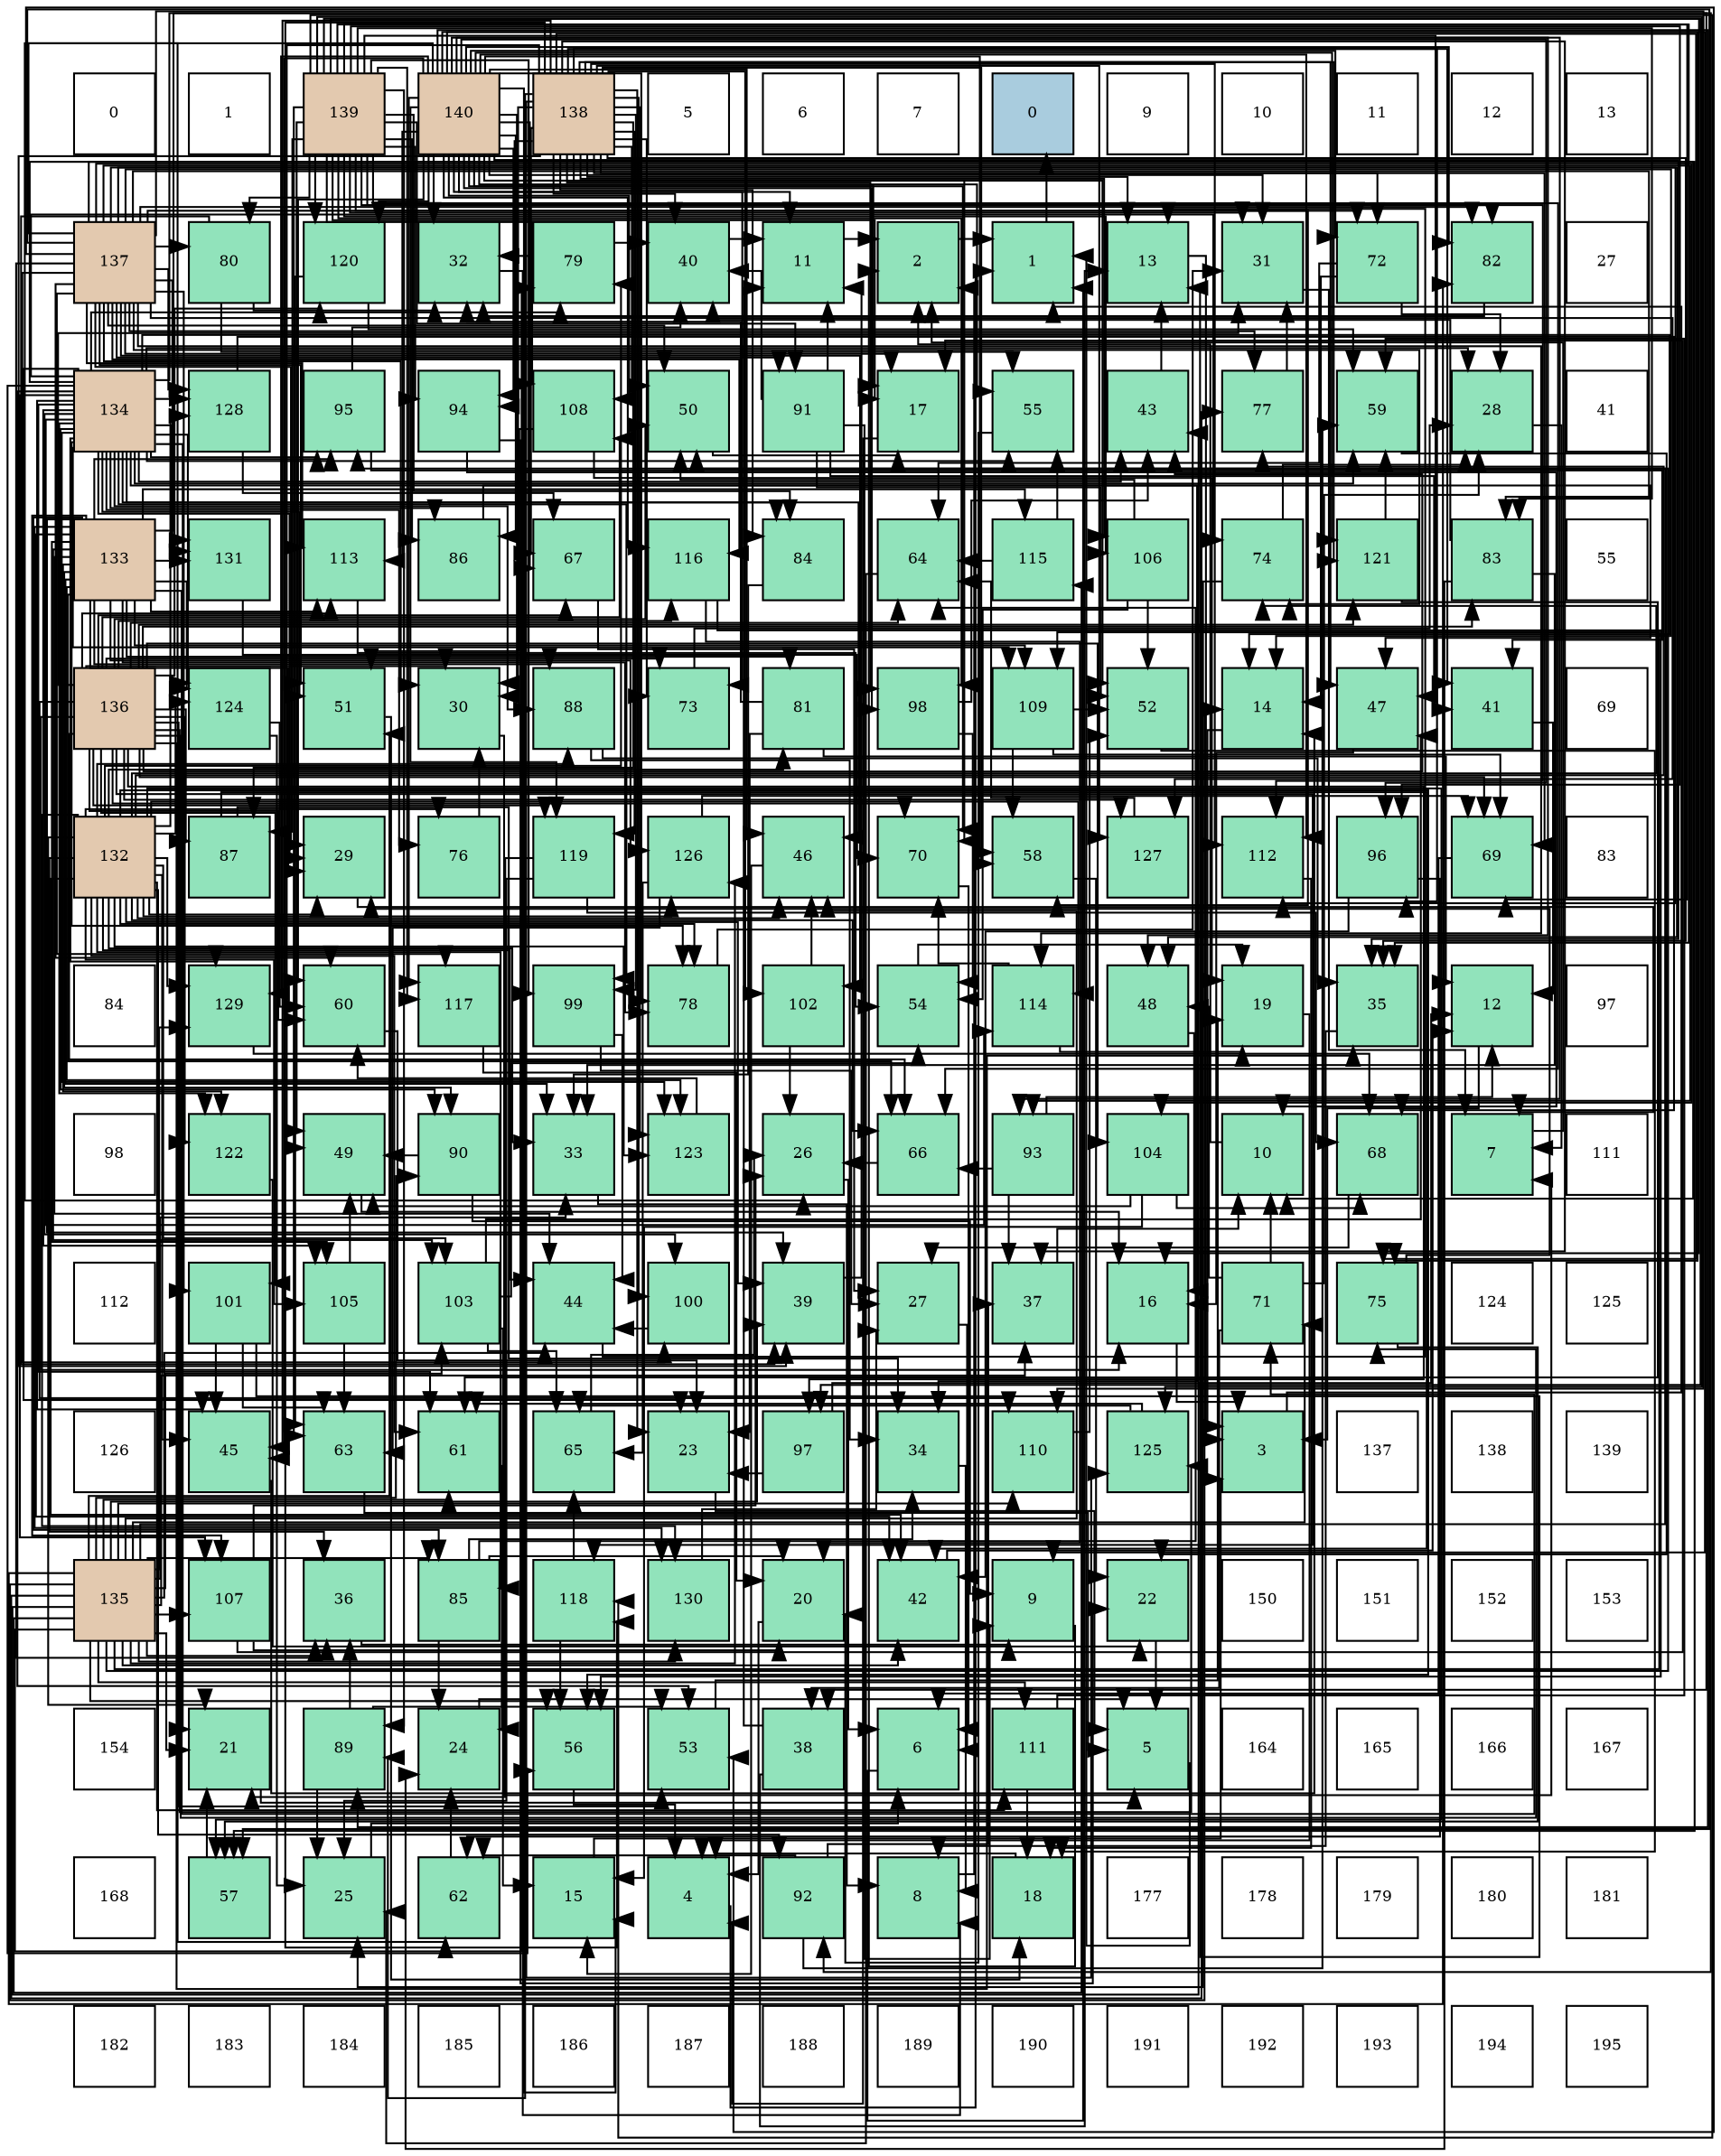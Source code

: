 digraph layout{
 rankdir=TB;
 splines=ortho;
 node [style=filled shape=square fixedsize=true width=0.6];
0[label="0", fontsize=8, fillcolor="#ffffff"];
1[label="1", fontsize=8, fillcolor="#ffffff"];
2[label="139", fontsize=8, fillcolor="#e3c9af"];
3[label="140", fontsize=8, fillcolor="#e3c9af"];
4[label="138", fontsize=8, fillcolor="#e3c9af"];
5[label="5", fontsize=8, fillcolor="#ffffff"];
6[label="6", fontsize=8, fillcolor="#ffffff"];
7[label="7", fontsize=8, fillcolor="#ffffff"];
8[label="0", fontsize=8, fillcolor="#a9ccde"];
9[label="9", fontsize=8, fillcolor="#ffffff"];
10[label="10", fontsize=8, fillcolor="#ffffff"];
11[label="11", fontsize=8, fillcolor="#ffffff"];
12[label="12", fontsize=8, fillcolor="#ffffff"];
13[label="13", fontsize=8, fillcolor="#ffffff"];
14[label="137", fontsize=8, fillcolor="#e3c9af"];
15[label="80", fontsize=8, fillcolor="#91e3bb"];
16[label="120", fontsize=8, fillcolor="#91e3bb"];
17[label="32", fontsize=8, fillcolor="#91e3bb"];
18[label="79", fontsize=8, fillcolor="#91e3bb"];
19[label="40", fontsize=8, fillcolor="#91e3bb"];
20[label="11", fontsize=8, fillcolor="#91e3bb"];
21[label="2", fontsize=8, fillcolor="#91e3bb"];
22[label="1", fontsize=8, fillcolor="#91e3bb"];
23[label="13", fontsize=8, fillcolor="#91e3bb"];
24[label="31", fontsize=8, fillcolor="#91e3bb"];
25[label="72", fontsize=8, fillcolor="#91e3bb"];
26[label="82", fontsize=8, fillcolor="#91e3bb"];
27[label="27", fontsize=8, fillcolor="#ffffff"];
28[label="134", fontsize=8, fillcolor="#e3c9af"];
29[label="128", fontsize=8, fillcolor="#91e3bb"];
30[label="95", fontsize=8, fillcolor="#91e3bb"];
31[label="94", fontsize=8, fillcolor="#91e3bb"];
32[label="108", fontsize=8, fillcolor="#91e3bb"];
33[label="50", fontsize=8, fillcolor="#91e3bb"];
34[label="91", fontsize=8, fillcolor="#91e3bb"];
35[label="17", fontsize=8, fillcolor="#91e3bb"];
36[label="55", fontsize=8, fillcolor="#91e3bb"];
37[label="43", fontsize=8, fillcolor="#91e3bb"];
38[label="77", fontsize=8, fillcolor="#91e3bb"];
39[label="59", fontsize=8, fillcolor="#91e3bb"];
40[label="28", fontsize=8, fillcolor="#91e3bb"];
41[label="41", fontsize=8, fillcolor="#ffffff"];
42[label="133", fontsize=8, fillcolor="#e3c9af"];
43[label="131", fontsize=8, fillcolor="#91e3bb"];
44[label="113", fontsize=8, fillcolor="#91e3bb"];
45[label="86", fontsize=8, fillcolor="#91e3bb"];
46[label="67", fontsize=8, fillcolor="#91e3bb"];
47[label="116", fontsize=8, fillcolor="#91e3bb"];
48[label="84", fontsize=8, fillcolor="#91e3bb"];
49[label="64", fontsize=8, fillcolor="#91e3bb"];
50[label="115", fontsize=8, fillcolor="#91e3bb"];
51[label="106", fontsize=8, fillcolor="#91e3bb"];
52[label="74", fontsize=8, fillcolor="#91e3bb"];
53[label="121", fontsize=8, fillcolor="#91e3bb"];
54[label="83", fontsize=8, fillcolor="#91e3bb"];
55[label="55", fontsize=8, fillcolor="#ffffff"];
56[label="136", fontsize=8, fillcolor="#e3c9af"];
57[label="124", fontsize=8, fillcolor="#91e3bb"];
58[label="51", fontsize=8, fillcolor="#91e3bb"];
59[label="30", fontsize=8, fillcolor="#91e3bb"];
60[label="88", fontsize=8, fillcolor="#91e3bb"];
61[label="73", fontsize=8, fillcolor="#91e3bb"];
62[label="81", fontsize=8, fillcolor="#91e3bb"];
63[label="98", fontsize=8, fillcolor="#91e3bb"];
64[label="109", fontsize=8, fillcolor="#91e3bb"];
65[label="52", fontsize=8, fillcolor="#91e3bb"];
66[label="14", fontsize=8, fillcolor="#91e3bb"];
67[label="47", fontsize=8, fillcolor="#91e3bb"];
68[label="41", fontsize=8, fillcolor="#91e3bb"];
69[label="69", fontsize=8, fillcolor="#ffffff"];
70[label="132", fontsize=8, fillcolor="#e3c9af"];
71[label="87", fontsize=8, fillcolor="#91e3bb"];
72[label="29", fontsize=8, fillcolor="#91e3bb"];
73[label="76", fontsize=8, fillcolor="#91e3bb"];
74[label="119", fontsize=8, fillcolor="#91e3bb"];
75[label="126", fontsize=8, fillcolor="#91e3bb"];
76[label="46", fontsize=8, fillcolor="#91e3bb"];
77[label="70", fontsize=8, fillcolor="#91e3bb"];
78[label="58", fontsize=8, fillcolor="#91e3bb"];
79[label="127", fontsize=8, fillcolor="#91e3bb"];
80[label="112", fontsize=8, fillcolor="#91e3bb"];
81[label="96", fontsize=8, fillcolor="#91e3bb"];
82[label="69", fontsize=8, fillcolor="#91e3bb"];
83[label="83", fontsize=8, fillcolor="#ffffff"];
84[label="84", fontsize=8, fillcolor="#ffffff"];
85[label="129", fontsize=8, fillcolor="#91e3bb"];
86[label="60", fontsize=8, fillcolor="#91e3bb"];
87[label="117", fontsize=8, fillcolor="#91e3bb"];
88[label="99", fontsize=8, fillcolor="#91e3bb"];
89[label="78", fontsize=8, fillcolor="#91e3bb"];
90[label="102", fontsize=8, fillcolor="#91e3bb"];
91[label="54", fontsize=8, fillcolor="#91e3bb"];
92[label="114", fontsize=8, fillcolor="#91e3bb"];
93[label="48", fontsize=8, fillcolor="#91e3bb"];
94[label="19", fontsize=8, fillcolor="#91e3bb"];
95[label="35", fontsize=8, fillcolor="#91e3bb"];
96[label="12", fontsize=8, fillcolor="#91e3bb"];
97[label="97", fontsize=8, fillcolor="#ffffff"];
98[label="98", fontsize=8, fillcolor="#ffffff"];
99[label="122", fontsize=8, fillcolor="#91e3bb"];
100[label="49", fontsize=8, fillcolor="#91e3bb"];
101[label="90", fontsize=8, fillcolor="#91e3bb"];
102[label="33", fontsize=8, fillcolor="#91e3bb"];
103[label="123", fontsize=8, fillcolor="#91e3bb"];
104[label="26", fontsize=8, fillcolor="#91e3bb"];
105[label="66", fontsize=8, fillcolor="#91e3bb"];
106[label="93", fontsize=8, fillcolor="#91e3bb"];
107[label="104", fontsize=8, fillcolor="#91e3bb"];
108[label="10", fontsize=8, fillcolor="#91e3bb"];
109[label="68", fontsize=8, fillcolor="#91e3bb"];
110[label="7", fontsize=8, fillcolor="#91e3bb"];
111[label="111", fontsize=8, fillcolor="#ffffff"];
112[label="112", fontsize=8, fillcolor="#ffffff"];
113[label="101", fontsize=8, fillcolor="#91e3bb"];
114[label="105", fontsize=8, fillcolor="#91e3bb"];
115[label="103", fontsize=8, fillcolor="#91e3bb"];
116[label="44", fontsize=8, fillcolor="#91e3bb"];
117[label="100", fontsize=8, fillcolor="#91e3bb"];
118[label="39", fontsize=8, fillcolor="#91e3bb"];
119[label="27", fontsize=8, fillcolor="#91e3bb"];
120[label="37", fontsize=8, fillcolor="#91e3bb"];
121[label="16", fontsize=8, fillcolor="#91e3bb"];
122[label="71", fontsize=8, fillcolor="#91e3bb"];
123[label="75", fontsize=8, fillcolor="#91e3bb"];
124[label="124", fontsize=8, fillcolor="#ffffff"];
125[label="125", fontsize=8, fillcolor="#ffffff"];
126[label="126", fontsize=8, fillcolor="#ffffff"];
127[label="45", fontsize=8, fillcolor="#91e3bb"];
128[label="63", fontsize=8, fillcolor="#91e3bb"];
129[label="61", fontsize=8, fillcolor="#91e3bb"];
130[label="65", fontsize=8, fillcolor="#91e3bb"];
131[label="23", fontsize=8, fillcolor="#91e3bb"];
132[label="97", fontsize=8, fillcolor="#91e3bb"];
133[label="34", fontsize=8, fillcolor="#91e3bb"];
134[label="110", fontsize=8, fillcolor="#91e3bb"];
135[label="125", fontsize=8, fillcolor="#91e3bb"];
136[label="3", fontsize=8, fillcolor="#91e3bb"];
137[label="137", fontsize=8, fillcolor="#ffffff"];
138[label="138", fontsize=8, fillcolor="#ffffff"];
139[label="139", fontsize=8, fillcolor="#ffffff"];
140[label="135", fontsize=8, fillcolor="#e3c9af"];
141[label="107", fontsize=8, fillcolor="#91e3bb"];
142[label="36", fontsize=8, fillcolor="#91e3bb"];
143[label="85", fontsize=8, fillcolor="#91e3bb"];
144[label="118", fontsize=8, fillcolor="#91e3bb"];
145[label="130", fontsize=8, fillcolor="#91e3bb"];
146[label="20", fontsize=8, fillcolor="#91e3bb"];
147[label="42", fontsize=8, fillcolor="#91e3bb"];
148[label="9", fontsize=8, fillcolor="#91e3bb"];
149[label="22", fontsize=8, fillcolor="#91e3bb"];
150[label="150", fontsize=8, fillcolor="#ffffff"];
151[label="151", fontsize=8, fillcolor="#ffffff"];
152[label="152", fontsize=8, fillcolor="#ffffff"];
153[label="153", fontsize=8, fillcolor="#ffffff"];
154[label="154", fontsize=8, fillcolor="#ffffff"];
155[label="21", fontsize=8, fillcolor="#91e3bb"];
156[label="89", fontsize=8, fillcolor="#91e3bb"];
157[label="24", fontsize=8, fillcolor="#91e3bb"];
158[label="56", fontsize=8, fillcolor="#91e3bb"];
159[label="53", fontsize=8, fillcolor="#91e3bb"];
160[label="38", fontsize=8, fillcolor="#91e3bb"];
161[label="6", fontsize=8, fillcolor="#91e3bb"];
162[label="111", fontsize=8, fillcolor="#91e3bb"];
163[label="5", fontsize=8, fillcolor="#91e3bb"];
164[label="164", fontsize=8, fillcolor="#ffffff"];
165[label="165", fontsize=8, fillcolor="#ffffff"];
166[label="166", fontsize=8, fillcolor="#ffffff"];
167[label="167", fontsize=8, fillcolor="#ffffff"];
168[label="168", fontsize=8, fillcolor="#ffffff"];
169[label="57", fontsize=8, fillcolor="#91e3bb"];
170[label="25", fontsize=8, fillcolor="#91e3bb"];
171[label="62", fontsize=8, fillcolor="#91e3bb"];
172[label="15", fontsize=8, fillcolor="#91e3bb"];
173[label="4", fontsize=8, fillcolor="#91e3bb"];
174[label="92", fontsize=8, fillcolor="#91e3bb"];
175[label="8", fontsize=8, fillcolor="#91e3bb"];
176[label="18", fontsize=8, fillcolor="#91e3bb"];
177[label="177", fontsize=8, fillcolor="#ffffff"];
178[label="178", fontsize=8, fillcolor="#ffffff"];
179[label="179", fontsize=8, fillcolor="#ffffff"];
180[label="180", fontsize=8, fillcolor="#ffffff"];
181[label="181", fontsize=8, fillcolor="#ffffff"];
182[label="182", fontsize=8, fillcolor="#ffffff"];
183[label="183", fontsize=8, fillcolor="#ffffff"];
184[label="184", fontsize=8, fillcolor="#ffffff"];
185[label="185", fontsize=8, fillcolor="#ffffff"];
186[label="186", fontsize=8, fillcolor="#ffffff"];
187[label="187", fontsize=8, fillcolor="#ffffff"];
188[label="188", fontsize=8, fillcolor="#ffffff"];
189[label="189", fontsize=8, fillcolor="#ffffff"];
190[label="190", fontsize=8, fillcolor="#ffffff"];
191[label="191", fontsize=8, fillcolor="#ffffff"];
192[label="192", fontsize=8, fillcolor="#ffffff"];
193[label="193", fontsize=8, fillcolor="#ffffff"];
194[label="194", fontsize=8, fillcolor="#ffffff"];
195[label="195", fontsize=8, fillcolor="#ffffff"];
edge [constraint=false, style=vis];22 -> 8;
21 -> 22;
136 -> 22;
173 -> 22;
163 -> 22;
161 -> 22;
110 -> 21;
175 -> 21;
148 -> 21;
108 -> 21;
20 -> 21;
96 -> 136;
23 -> 136;
66 -> 136;
172 -> 136;
121 -> 136;
35 -> 173;
176 -> 173;
94 -> 173;
146 -> 173;
155 -> 163;
149 -> 163;
131 -> 163;
157 -> 163;
170 -> 161;
104 -> 161;
119 -> 161;
40 -> 110;
72 -> 110;
59 -> 110;
24 -> 110;
17 -> 175;
102 -> 175;
133 -> 175;
95 -> 175;
142 -> 148;
120 -> 108;
160 -> 20;
160 -> 23;
118 -> 20;
19 -> 20;
68 -> 96;
147 -> 96;
37 -> 23;
116 -> 23;
127 -> 66;
76 -> 172;
67 -> 121;
93 -> 121;
100 -> 121;
33 -> 35;
58 -> 176;
65 -> 176;
159 -> 94;
91 -> 94;
36 -> 146;
158 -> 173;
169 -> 155;
78 -> 149;
39 -> 149;
86 -> 131;
129 -> 157;
171 -> 157;
128 -> 163;
49 -> 170;
130 -> 104;
105 -> 104;
46 -> 119;
109 -> 119;
82 -> 161;
77 -> 161;
122 -> 108;
122 -> 40;
122 -> 160;
122 -> 93;
25 -> 66;
25 -> 40;
25 -> 49;
61 -> 40;
52 -> 170;
52 -> 40;
123 -> 72;
123 -> 169;
73 -> 59;
38 -> 24;
89 -> 24;
18 -> 17;
18 -> 19;
15 -> 17;
15 -> 118;
15 -> 36;
62 -> 96;
62 -> 131;
62 -> 17;
26 -> 17;
54 -> 157;
54 -> 102;
54 -> 19;
48 -> 102;
143 -> 146;
143 -> 157;
143 -> 133;
143 -> 49;
45 -> 133;
71 -> 133;
71 -> 147;
60 -> 133;
60 -> 95;
156 -> 170;
156 -> 142;
156 -> 159;
101 -> 148;
101 -> 100;
34 -> 148;
34 -> 20;
34 -> 19;
34 -> 68;
34 -> 65;
174 -> 120;
174 -> 39;
174 -> 171;
106 -> 96;
106 -> 120;
106 -> 105;
31 -> 108;
31 -> 149;
30 -> 19;
30 -> 68;
81 -> 147;
81 -> 171;
132 -> 96;
132 -> 131;
63 -> 37;
63 -> 91;
88 -> 119;
88 -> 116;
117 -> 116;
113 -> 23;
113 -> 127;
113 -> 128;
90 -> 104;
90 -> 76;
115 -> 172;
115 -> 67;
115 -> 91;
115 -> 130;
107 -> 172;
107 -> 100;
107 -> 109;
114 -> 100;
114 -> 128;
51 -> 33;
51 -> 65;
51 -> 91;
141 -> 35;
141 -> 146;
141 -> 104;
32 -> 94;
32 -> 58;
64 -> 65;
64 -> 78;
64 -> 82;
134 -> 65;
162 -> 176;
162 -> 39;
80 -> 176;
44 -> 91;
92 -> 94;
92 -> 77;
50 -> 36;
50 -> 49;
47 -> 146;
47 -> 158;
87 -> 146;
144 -> 158;
144 -> 130;
74 -> 155;
74 -> 170;
74 -> 109;
16 -> 39;
16 -> 128;
53 -> 39;
53 -> 129;
99 -> 149;
103 -> 86;
57 -> 170;
57 -> 86;
135 -> 129;
135 -> 130;
75 -> 128;
75 -> 130;
75 -> 82;
79 -> 49;
29 -> 46;
29 -> 109;
85 -> 109;
145 -> 119;
43 -> 77;
70 -> 155;
70 -> 72;
70 -> 102;
70 -> 142;
70 -> 118;
70 -> 147;
70 -> 116;
70 -> 127;
70 -> 76;
70 -> 158;
70 -> 169;
70 -> 129;
70 -> 105;
70 -> 52;
70 -> 73;
70 -> 38;
70 -> 89;
70 -> 18;
70 -> 62;
70 -> 143;
70 -> 60;
70 -> 174;
70 -> 115;
70 -> 114;
70 -> 162;
70 -> 92;
70 -> 103;
70 -> 57;
70 -> 75;
70 -> 29;
70 -> 85;
70 -> 145;
42 -> 72;
42 -> 102;
42 -> 118;
42 -> 147;
42 -> 116;
42 -> 105;
42 -> 122;
42 -> 89;
42 -> 62;
42 -> 143;
42 -> 60;
42 -> 101;
42 -> 174;
42 -> 30;
42 -> 115;
42 -> 114;
42 -> 141;
42 -> 64;
42 -> 44;
42 -> 50;
42 -> 99;
42 -> 103;
42 -> 57;
42 -> 75;
42 -> 145;
42 -> 43;
28 -> 66;
28 -> 155;
28 -> 131;
28 -> 40;
28 -> 72;
28 -> 160;
28 -> 37;
28 -> 127;
28 -> 76;
28 -> 67;
28 -> 58;
28 -> 159;
28 -> 36;
28 -> 158;
28 -> 169;
28 -> 39;
28 -> 129;
28 -> 52;
28 -> 73;
28 -> 89;
28 -> 18;
28 -> 48;
28 -> 45;
28 -> 60;
28 -> 101;
28 -> 30;
28 -> 88;
28 -> 117;
28 -> 114;
28 -> 141;
28 -> 64;
28 -> 92;
28 -> 99;
28 -> 103;
28 -> 57;
28 -> 29;
28 -> 85;
28 -> 43;
140 -> 66;
140 -> 155;
140 -> 102;
140 -> 142;
140 -> 120;
140 -> 118;
140 -> 147;
140 -> 37;
140 -> 116;
140 -> 76;
140 -> 33;
140 -> 58;
140 -> 158;
140 -> 129;
140 -> 122;
140 -> 38;
140 -> 18;
140 -> 26;
140 -> 143;
140 -> 101;
140 -> 30;
140 -> 115;
140 -> 141;
140 -> 64;
140 -> 134;
140 -> 162;
140 -> 50;
140 -> 75;
140 -> 85;
140 -> 145;
56 -> 121;
56 -> 59;
56 -> 24;
56 -> 95;
56 -> 37;
56 -> 33;
56 -> 159;
56 -> 86;
56 -> 49;
56 -> 105;
56 -> 46;
56 -> 82;
56 -> 77;
56 -> 61;
56 -> 123;
56 -> 54;
56 -> 71;
56 -> 132;
56 -> 113;
56 -> 107;
56 -> 32;
56 -> 134;
56 -> 44;
56 -> 47;
56 -> 144;
56 -> 74;
56 -> 16;
56 -> 53;
56 -> 99;
56 -> 135;
56 -> 79;
14 -> 108;
14 -> 66;
14 -> 35;
14 -> 72;
14 -> 59;
14 -> 142;
14 -> 93;
14 -> 33;
14 -> 58;
14 -> 159;
14 -> 169;
14 -> 78;
14 -> 86;
14 -> 171;
14 -> 52;
14 -> 38;
14 -> 15;
14 -> 26;
14 -> 54;
14 -> 34;
14 -> 106;
14 -> 117;
14 -> 113;
14 -> 90;
14 -> 107;
14 -> 134;
14 -> 80;
14 -> 44;
14 -> 92;
14 -> 47;
14 -> 87;
14 -> 79;
14 -> 29;
14 -> 43;
4 -> 23;
4 -> 131;
4 -> 59;
4 -> 95;
4 -> 120;
4 -> 118;
4 -> 19;
4 -> 68;
4 -> 127;
4 -> 67;
4 -> 100;
4 -> 78;
4 -> 46;
4 -> 82;
4 -> 77;
4 -> 25;
4 -> 61;
4 -> 123;
4 -> 48;
4 -> 71;
4 -> 156;
4 -> 31;
4 -> 81;
4 -> 63;
4 -> 88;
4 -> 117;
4 -> 90;
4 -> 51;
4 -> 32;
4 -> 80;
4 -> 144;
4 -> 74;
4 -> 53;
4 -> 103;
4 -> 135;
4 -> 79;
2 -> 121;
2 -> 35;
2 -> 24;
2 -> 95;
2 -> 67;
2 -> 100;
2 -> 128;
2 -> 105;
2 -> 82;
2 -> 25;
2 -> 15;
2 -> 26;
2 -> 54;
2 -> 48;
2 -> 45;
2 -> 71;
2 -> 156;
2 -> 34;
2 -> 31;
2 -> 81;
2 -> 132;
2 -> 63;
2 -> 88;
2 -> 51;
2 -> 32;
2 -> 80;
2 -> 87;
2 -> 144;
2 -> 16;
2 -> 135;
3 -> 148;
3 -> 20;
3 -> 172;
3 -> 35;
3 -> 104;
3 -> 59;
3 -> 24;
3 -> 17;
3 -> 95;
3 -> 127;
3 -> 76;
3 -> 93;
3 -> 33;
3 -> 65;
3 -> 36;
3 -> 78;
3 -> 86;
3 -> 46;
3 -> 77;
3 -> 25;
3 -> 61;
3 -> 123;
3 -> 89;
3 -> 26;
3 -> 45;
3 -> 156;
3 -> 106;
3 -> 31;
3 -> 81;
3 -> 63;
3 -> 80;
3 -> 44;
3 -> 47;
3 -> 87;
3 -> 74;
3 -> 16;
3 -> 53;
3 -> 85;
edge [constraint=true, style=invis];
0 -> 14 -> 28 -> 42 -> 56 -> 70 -> 84 -> 98 -> 112 -> 126 -> 140 -> 154 -> 168 -> 182;
1 -> 15 -> 29 -> 43 -> 57 -> 71 -> 85 -> 99 -> 113 -> 127 -> 141 -> 155 -> 169 -> 183;
2 -> 16 -> 30 -> 44 -> 58 -> 72 -> 86 -> 100 -> 114 -> 128 -> 142 -> 156 -> 170 -> 184;
3 -> 17 -> 31 -> 45 -> 59 -> 73 -> 87 -> 101 -> 115 -> 129 -> 143 -> 157 -> 171 -> 185;
4 -> 18 -> 32 -> 46 -> 60 -> 74 -> 88 -> 102 -> 116 -> 130 -> 144 -> 158 -> 172 -> 186;
5 -> 19 -> 33 -> 47 -> 61 -> 75 -> 89 -> 103 -> 117 -> 131 -> 145 -> 159 -> 173 -> 187;
6 -> 20 -> 34 -> 48 -> 62 -> 76 -> 90 -> 104 -> 118 -> 132 -> 146 -> 160 -> 174 -> 188;
7 -> 21 -> 35 -> 49 -> 63 -> 77 -> 91 -> 105 -> 119 -> 133 -> 147 -> 161 -> 175 -> 189;
8 -> 22 -> 36 -> 50 -> 64 -> 78 -> 92 -> 106 -> 120 -> 134 -> 148 -> 162 -> 176 -> 190;
9 -> 23 -> 37 -> 51 -> 65 -> 79 -> 93 -> 107 -> 121 -> 135 -> 149 -> 163 -> 177 -> 191;
10 -> 24 -> 38 -> 52 -> 66 -> 80 -> 94 -> 108 -> 122 -> 136 -> 150 -> 164 -> 178 -> 192;
11 -> 25 -> 39 -> 53 -> 67 -> 81 -> 95 -> 109 -> 123 -> 137 -> 151 -> 165 -> 179 -> 193;
12 -> 26 -> 40 -> 54 -> 68 -> 82 -> 96 -> 110 -> 124 -> 138 -> 152 -> 166 -> 180 -> 194;
13 -> 27 -> 41 -> 55 -> 69 -> 83 -> 97 -> 111 -> 125 -> 139 -> 153 -> 167 -> 181 -> 195;
rank = same {0 -> 1 -> 2 -> 3 -> 4 -> 5 -> 6 -> 7 -> 8 -> 9 -> 10 -> 11 -> 12 -> 13};
rank = same {14 -> 15 -> 16 -> 17 -> 18 -> 19 -> 20 -> 21 -> 22 -> 23 -> 24 -> 25 -> 26 -> 27};
rank = same {28 -> 29 -> 30 -> 31 -> 32 -> 33 -> 34 -> 35 -> 36 -> 37 -> 38 -> 39 -> 40 -> 41};
rank = same {42 -> 43 -> 44 -> 45 -> 46 -> 47 -> 48 -> 49 -> 50 -> 51 -> 52 -> 53 -> 54 -> 55};
rank = same {56 -> 57 -> 58 -> 59 -> 60 -> 61 -> 62 -> 63 -> 64 -> 65 -> 66 -> 67 -> 68 -> 69};
rank = same {70 -> 71 -> 72 -> 73 -> 74 -> 75 -> 76 -> 77 -> 78 -> 79 -> 80 -> 81 -> 82 -> 83};
rank = same {84 -> 85 -> 86 -> 87 -> 88 -> 89 -> 90 -> 91 -> 92 -> 93 -> 94 -> 95 -> 96 -> 97};
rank = same {98 -> 99 -> 100 -> 101 -> 102 -> 103 -> 104 -> 105 -> 106 -> 107 -> 108 -> 109 -> 110 -> 111};
rank = same {112 -> 113 -> 114 -> 115 -> 116 -> 117 -> 118 -> 119 -> 120 -> 121 -> 122 -> 123 -> 124 -> 125};
rank = same {126 -> 127 -> 128 -> 129 -> 130 -> 131 -> 132 -> 133 -> 134 -> 135 -> 136 -> 137 -> 138 -> 139};
rank = same {140 -> 141 -> 142 -> 143 -> 144 -> 145 -> 146 -> 147 -> 148 -> 149 -> 150 -> 151 -> 152 -> 153};
rank = same {154 -> 155 -> 156 -> 157 -> 158 -> 159 -> 160 -> 161 -> 162 -> 163 -> 164 -> 165 -> 166 -> 167};
rank = same {168 -> 169 -> 170 -> 171 -> 172 -> 173 -> 174 -> 175 -> 176 -> 177 -> 178 -> 179 -> 180 -> 181};
rank = same {182 -> 183 -> 184 -> 185 -> 186 -> 187 -> 188 -> 189 -> 190 -> 191 -> 192 -> 193 -> 194 -> 195};
}